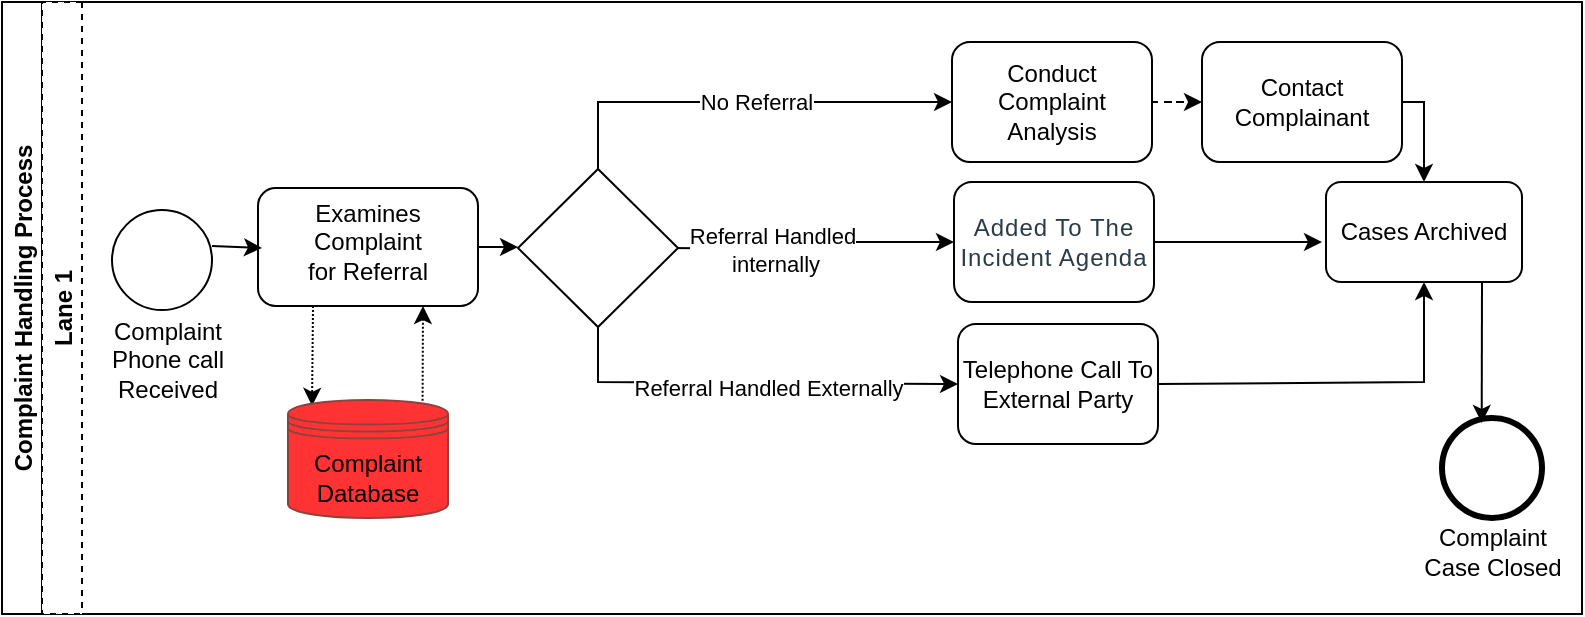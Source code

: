 <mxfile version="20.3.6" type="device"><diagram id="nYm7G72DpswulJHkuS5D" name="Page-1"><mxGraphModel dx="865" dy="615" grid="1" gridSize="10" guides="1" tooltips="1" connect="1" arrows="1" fold="1" page="1" pageScale="1" pageWidth="827" pageHeight="1169" math="0" shadow="0"><root><mxCell id="0"/><mxCell id="1" parent="0"/><mxCell id="PDAoDzVma_5Bt9JYFwCS-1" value="Complaint Handling Process" style="swimlane;childLayout=stackLayout;resizeParent=1;resizeParentMax=0;horizontal=0;startSize=20;horizontalStack=0;" vertex="1" parent="1"><mxGeometry x="10" y="60" width="790" height="306" as="geometry"/></mxCell><mxCell id="PDAoDzVma_5Bt9JYFwCS-2" value="Lane 1" style="swimlane;startSize=20;horizontal=0;dashed=1;" vertex="1" parent="PDAoDzVma_5Bt9JYFwCS-1"><mxGeometry x="20" width="770" height="306" as="geometry"/></mxCell><mxCell id="PDAoDzVma_5Bt9JYFwCS-5" value="" style="ellipse;whiteSpace=wrap;html=1;aspect=fixed;" vertex="1" parent="PDAoDzVma_5Bt9JYFwCS-2"><mxGeometry x="35" y="104" width="50" height="50" as="geometry"/></mxCell><mxCell id="PDAoDzVma_5Bt9JYFwCS-6" value="Complaint Phone call Received" style="text;html=1;strokeColor=none;fillColor=none;align=center;verticalAlign=middle;whiteSpace=wrap;rounded=0;" vertex="1" parent="PDAoDzVma_5Bt9JYFwCS-2"><mxGeometry x="33" y="164" width="60" height="30" as="geometry"/></mxCell><mxCell id="PDAoDzVma_5Bt9JYFwCS-18" value="" style="edgeStyle=orthogonalEdgeStyle;rounded=0;orthogonalLoop=1;jettySize=auto;html=1;" edge="1" parent="PDAoDzVma_5Bt9JYFwCS-2" source="PDAoDzVma_5Bt9JYFwCS-7" target="PDAoDzVma_5Bt9JYFwCS-9"><mxGeometry relative="1" as="geometry"/></mxCell><mxCell id="PDAoDzVma_5Bt9JYFwCS-7" value="" style="rounded=1;whiteSpace=wrap;html=1;" vertex="1" parent="PDAoDzVma_5Bt9JYFwCS-2"><mxGeometry x="108" y="93" width="110" height="59" as="geometry"/></mxCell><mxCell id="PDAoDzVma_5Bt9JYFwCS-8" value="Examines Complaint for Referral" style="text;html=1;strokeColor=none;fillColor=none;align=center;verticalAlign=middle;whiteSpace=wrap;rounded=0;" vertex="1" parent="PDAoDzVma_5Bt9JYFwCS-2"><mxGeometry x="128" y="107" width="70" height="26" as="geometry"/></mxCell><mxCell id="PDAoDzVma_5Bt9JYFwCS-16" value="" style="edgeStyle=orthogonalEdgeStyle;rounded=0;orthogonalLoop=1;jettySize=auto;html=1;" edge="1" parent="PDAoDzVma_5Bt9JYFwCS-2" target="PDAoDzVma_5Bt9JYFwCS-13"><mxGeometry relative="1" as="geometry"><mxPoint x="312" y="123" as="sourcePoint"/></mxGeometry></mxCell><mxCell id="PDAoDzVma_5Bt9JYFwCS-23" value="Referral Handled&lt;br&gt;&amp;nbsp;internally" style="edgeLabel;html=1;align=center;verticalAlign=middle;resizable=0;points=[];" vertex="1" connectable="0" parent="PDAoDzVma_5Bt9JYFwCS-16"><mxGeometry x="-0.285" relative="1" as="geometry"><mxPoint as="offset"/></mxGeometry></mxCell><mxCell id="PDAoDzVma_5Bt9JYFwCS-9" value="" style="rhombus;whiteSpace=wrap;html=1;" vertex="1" parent="PDAoDzVma_5Bt9JYFwCS-2"><mxGeometry x="238" y="83.5" width="80" height="79" as="geometry"/></mxCell><mxCell id="PDAoDzVma_5Bt9JYFwCS-32" value="" style="edgeStyle=orthogonalEdgeStyle;rounded=0;orthogonalLoop=1;jettySize=auto;html=1;fontFamily=Helvetica;fontSize=8;dashed=1;" edge="1" parent="PDAoDzVma_5Bt9JYFwCS-2" source="PDAoDzVma_5Bt9JYFwCS-11" target="PDAoDzVma_5Bt9JYFwCS-31"><mxGeometry relative="1" as="geometry"/></mxCell><mxCell id="PDAoDzVma_5Bt9JYFwCS-11" value="Conduct Complaint Analysis" style="rounded=1;whiteSpace=wrap;html=1;" vertex="1" parent="PDAoDzVma_5Bt9JYFwCS-2"><mxGeometry x="455" y="20" width="100" height="60" as="geometry"/></mxCell><mxCell id="PDAoDzVma_5Bt9JYFwCS-13" value="&lt;span style=&quot;color: rgb(45, 59, 69); letter-spacing: 0.5px; text-align: start; background-color: rgb(255, 255, 255);&quot;&gt;Added To The Incident Agenda&lt;/span&gt;" style="rounded=1;whiteSpace=wrap;html=1;" vertex="1" parent="PDAoDzVma_5Bt9JYFwCS-2"><mxGeometry x="456" y="90" width="100" height="60" as="geometry"/></mxCell><mxCell id="PDAoDzVma_5Bt9JYFwCS-15" value="" style="endArrow=classic;html=1;rounded=0;entryX=0;entryY=0.5;entryDx=0;entryDy=0;exitX=0.5;exitY=0;exitDx=0;exitDy=0;" edge="1" parent="PDAoDzVma_5Bt9JYFwCS-2" source="PDAoDzVma_5Bt9JYFwCS-9" target="PDAoDzVma_5Bt9JYFwCS-11"><mxGeometry width="50" height="50" relative="1" as="geometry"><mxPoint x="310" y="170" as="sourcePoint"/><mxPoint x="360" y="120" as="targetPoint"/><Array as="points"><mxPoint x="278" y="50"/></Array></mxGeometry></mxCell><mxCell id="PDAoDzVma_5Bt9JYFwCS-25" value="No Referral" style="edgeLabel;html=1;align=center;verticalAlign=middle;resizable=0;points=[];" vertex="1" connectable="0" parent="PDAoDzVma_5Bt9JYFwCS-15"><mxGeometry x="0.067" relative="1" as="geometry"><mxPoint as="offset"/></mxGeometry></mxCell><mxCell id="PDAoDzVma_5Bt9JYFwCS-21" value="" style="endArrow=classic;html=1;rounded=0;exitX=0.5;exitY=1;exitDx=0;exitDy=0;entryX=0;entryY=0.5;entryDx=0;entryDy=0;" edge="1" parent="PDAoDzVma_5Bt9JYFwCS-2" source="PDAoDzVma_5Bt9JYFwCS-9" target="PDAoDzVma_5Bt9JYFwCS-22"><mxGeometry width="50" height="50" relative="1" as="geometry"><mxPoint x="328" y="163" as="sourcePoint"/><mxPoint x="448" y="203" as="targetPoint"/><Array as="points"><mxPoint x="278" y="190"/></Array></mxGeometry></mxCell><mxCell id="PDAoDzVma_5Bt9JYFwCS-24" value="Referral Handled Externally" style="edgeLabel;html=1;align=center;verticalAlign=middle;resizable=0;points=[];" vertex="1" connectable="0" parent="PDAoDzVma_5Bt9JYFwCS-21"><mxGeometry x="0.142" y="-2" relative="1" as="geometry"><mxPoint x="-6" as="offset"/></mxGeometry></mxCell><mxCell id="PDAoDzVma_5Bt9JYFwCS-22" value="Telephone Call To External Party" style="rounded=1;whiteSpace=wrap;html=1;" vertex="1" parent="PDAoDzVma_5Bt9JYFwCS-2"><mxGeometry x="458" y="161" width="100" height="60" as="geometry"/></mxCell><mxCell id="PDAoDzVma_5Bt9JYFwCS-27" value="Cases Archived" style="rounded=1;whiteSpace=wrap;html=1;" vertex="1" parent="PDAoDzVma_5Bt9JYFwCS-2"><mxGeometry x="642" y="90" width="98" height="50" as="geometry"/></mxCell><mxCell id="PDAoDzVma_5Bt9JYFwCS-28" value="" style="ellipse;whiteSpace=wrap;html=1;aspect=fixed;strokeWidth=3;" vertex="1" parent="PDAoDzVma_5Bt9JYFwCS-2"><mxGeometry x="700" y="208" width="50" height="50" as="geometry"/></mxCell><mxCell id="PDAoDzVma_5Bt9JYFwCS-29" value="&lt;font style=&quot;font-size: 12px;&quot;&gt;Complaint &lt;br&gt;Case Closed&lt;/font&gt;" style="text;html=1;align=center;verticalAlign=middle;resizable=0;points=[];autosize=1;strokeColor=none;fillColor=none;fontSize=8;fontFamily=Helvetica;" vertex="1" parent="PDAoDzVma_5Bt9JYFwCS-2"><mxGeometry x="680" y="255" width="90" height="40" as="geometry"/></mxCell><mxCell id="PDAoDzVma_5Bt9JYFwCS-31" value="Contact Complainant" style="rounded=1;whiteSpace=wrap;html=1;" vertex="1" parent="PDAoDzVma_5Bt9JYFwCS-2"><mxGeometry x="580" y="20" width="100" height="60" as="geometry"/></mxCell><mxCell id="PDAoDzVma_5Bt9JYFwCS-33" value="" style="endArrow=classic;html=1;rounded=0;fontFamily=Helvetica;fontSize=8;exitX=1;exitY=0.5;exitDx=0;exitDy=0;" edge="1" parent="PDAoDzVma_5Bt9JYFwCS-2" source="PDAoDzVma_5Bt9JYFwCS-31" target="PDAoDzVma_5Bt9JYFwCS-27"><mxGeometry width="50" height="50" relative="1" as="geometry"><mxPoint x="681" y="50" as="sourcePoint"/><mxPoint x="689" y="97" as="targetPoint"/><Array as="points"><mxPoint x="691" y="50"/></Array></mxGeometry></mxCell><mxCell id="PDAoDzVma_5Bt9JYFwCS-34" value="" style="endArrow=classic;html=1;rounded=0;fontFamily=Helvetica;fontSize=8;exitX=1;exitY=0.5;exitDx=0;exitDy=0;" edge="1" parent="PDAoDzVma_5Bt9JYFwCS-2" source="PDAoDzVma_5Bt9JYFwCS-13"><mxGeometry width="50" height="50" relative="1" as="geometry"><mxPoint x="570" y="163" as="sourcePoint"/><mxPoint x="640" y="120" as="targetPoint"/></mxGeometry></mxCell><mxCell id="PDAoDzVma_5Bt9JYFwCS-35" value="" style="endArrow=classic;html=1;rounded=0;fontFamily=Helvetica;fontSize=8;entryX=0.397;entryY=0.049;entryDx=0;entryDy=0;entryPerimeter=0;" edge="1" parent="PDAoDzVma_5Bt9JYFwCS-2" target="PDAoDzVma_5Bt9JYFwCS-28"><mxGeometry width="50" height="50" relative="1" as="geometry"><mxPoint x="720" y="140" as="sourcePoint"/><mxPoint x="730" y="110" as="targetPoint"/></mxGeometry></mxCell><mxCell id="PDAoDzVma_5Bt9JYFwCS-36" value="" style="endArrow=classic;html=1;rounded=0;fontFamily=Helvetica;fontSize=12;exitX=1;exitY=0.5;exitDx=0;exitDy=0;entryX=0.5;entryY=1;entryDx=0;entryDy=0;" edge="1" parent="PDAoDzVma_5Bt9JYFwCS-2" source="PDAoDzVma_5Bt9JYFwCS-22" target="PDAoDzVma_5Bt9JYFwCS-27"><mxGeometry width="50" height="50" relative="1" as="geometry"><mxPoint x="390" y="170" as="sourcePoint"/><mxPoint x="650" y="150" as="targetPoint"/><Array as="points"><mxPoint x="691" y="190"/></Array></mxGeometry></mxCell><mxCell id="PDAoDzVma_5Bt9JYFwCS-38" value="" style="endArrow=classic;html=1;rounded=0;dashed=1;fontFamily=Helvetica;fontSize=12;exitX=0.25;exitY=1;exitDx=0;exitDy=0;entryX=0.15;entryY=0.05;entryDx=0;entryDy=0;entryPerimeter=0;dashPattern=1 1;" edge="1" parent="PDAoDzVma_5Bt9JYFwCS-2" source="PDAoDzVma_5Bt9JYFwCS-7" target="PDAoDzVma_5Bt9JYFwCS-40"><mxGeometry width="50" height="50" relative="1" as="geometry"><mxPoint x="280" y="340" as="sourcePoint"/><mxPoint x="136.99" y="198.192" as="targetPoint"/></mxGeometry></mxCell><mxCell id="PDAoDzVma_5Bt9JYFwCS-39" value="" style="endArrow=classic;html=1;rounded=0;dashed=1;fontFamily=Helvetica;fontSize=12;exitX=0.841;exitY=0.007;exitDx=0;exitDy=0;entryX=0.75;entryY=1;entryDx=0;entryDy=0;dashPattern=1 1;exitPerimeter=0;" edge="1" parent="PDAoDzVma_5Bt9JYFwCS-2" source="PDAoDzVma_5Bt9JYFwCS-40" target="PDAoDzVma_5Bt9JYFwCS-7"><mxGeometry width="50" height="50" relative="1" as="geometry"><mxPoint x="189.91" y="197.812" as="sourcePoint"/><mxPoint x="147.99" y="208.192" as="targetPoint"/></mxGeometry></mxCell><mxCell id="PDAoDzVma_5Bt9JYFwCS-40" value="Complaint Database" style="shape=datastore;whiteSpace=wrap;html=1;strokeColor=#8F413E;strokeWidth=1;fontFamily=Helvetica;fontSize=12;fillColor=#FF3333;" vertex="1" parent="PDAoDzVma_5Bt9JYFwCS-2"><mxGeometry x="123" y="199" width="80" height="59" as="geometry"/></mxCell><mxCell id="PDAoDzVma_5Bt9JYFwCS-20" value="" style="endArrow=classic;html=1;rounded=0;exitX=1;exitY=0.5;exitDx=0;exitDy=0;" edge="1" parent="1"><mxGeometry width="50" height="50" relative="1" as="geometry"><mxPoint x="115" y="182" as="sourcePoint"/><mxPoint x="140" y="183" as="targetPoint"/></mxGeometry></mxCell></root></mxGraphModel></diagram></mxfile>